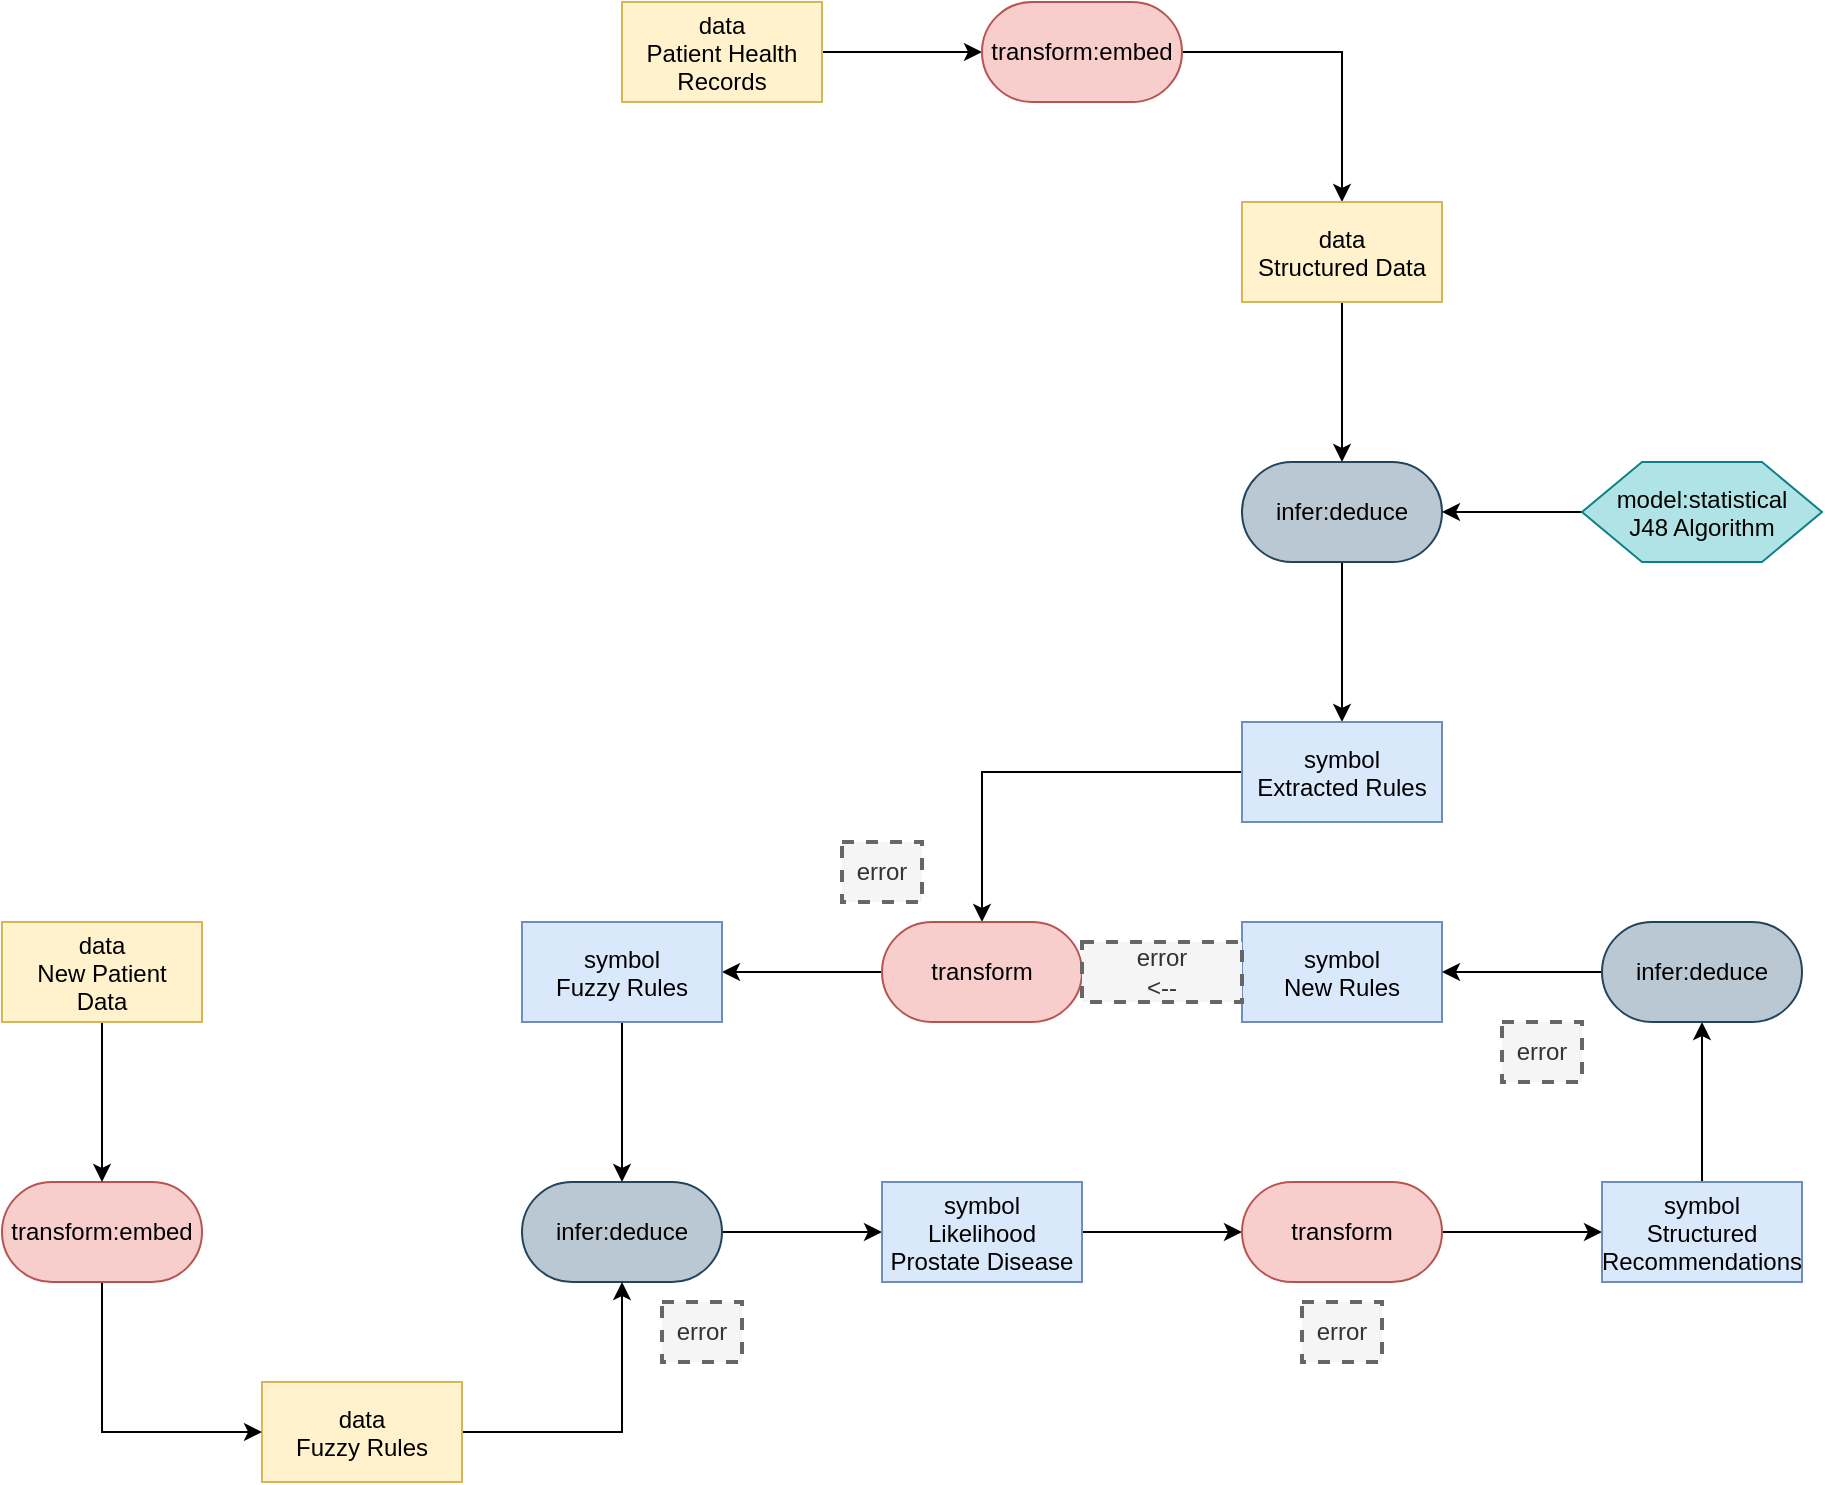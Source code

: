 <mxfile version="27.1.6" pages="2">
  <diagram name="Page-1" id="6t2CfglAitx9H1DpHsWO">
    <mxGraphModel dx="1310" dy="785" grid="1" gridSize="10" guides="1" tooltips="1" connect="1" arrows="1" fold="1" page="1" pageScale="1" pageWidth="3300" pageHeight="4681" math="0" shadow="0">
      <root>
        <mxCell id="0" />
        <mxCell id="1" parent="0" />
        <mxCell id="7NG9NtO2MErQxkC-1M-3-3" style="edgeStyle=orthogonalEdgeStyle;rounded=0;orthogonalLoop=1;jettySize=auto;html=1;entryX=0;entryY=0.5;entryDx=0;entryDy=0;" edge="1" parent="1" source="7NG9NtO2MErQxkC-1M-3-1" target="7NG9NtO2MErQxkC-1M-3-2">
          <mxGeometry relative="1" as="geometry" />
        </mxCell>
        <mxCell id="7NG9NtO2MErQxkC-1M-3-1" value="data&#xa;Patient Health&#xa;Records" style="rectangle;fillColor=#fff2cc;strokeColor=#d6b656;" name="data" vertex="1" parent="1">
          <mxGeometry x="640" y="130" width="100" height="50" as="geometry" />
        </mxCell>
        <mxCell id="7NG9NtO2MErQxkC-1M-3-5" style="edgeStyle=orthogonalEdgeStyle;rounded=0;orthogonalLoop=1;jettySize=auto;html=1;exitX=1;exitY=0.5;exitDx=0;exitDy=0;entryX=0.5;entryY=0;entryDx=0;entryDy=0;" edge="1" parent="1" source="7NG9NtO2MErQxkC-1M-3-2" target="7NG9NtO2MErQxkC-1M-3-4">
          <mxGeometry relative="1" as="geometry" />
        </mxCell>
        <mxCell id="7NG9NtO2MErQxkC-1M-3-2" value="transform:embed" style="rounded=1;whiteSpace=wrap;html=1;arcSize=50;fillColor=#f8cecc;strokeColor=#b85450;" name="transform" vertex="1" parent="1">
          <mxGeometry x="820" y="130" width="100" height="50" as="geometry" />
        </mxCell>
        <mxCell id="7NG9NtO2MErQxkC-1M-3-7" style="edgeStyle=orthogonalEdgeStyle;rounded=0;orthogonalLoop=1;jettySize=auto;html=1;exitX=0.5;exitY=1;exitDx=0;exitDy=0;entryX=0.5;entryY=0;entryDx=0;entryDy=0;" edge="1" parent="1" source="7NG9NtO2MErQxkC-1M-3-4" target="7NG9NtO2MErQxkC-1M-3-6">
          <mxGeometry relative="1" as="geometry" />
        </mxCell>
        <mxCell id="7NG9NtO2MErQxkC-1M-3-4" value="data&#xa;Structured Data" style="rectangle;fillColor=#fff2cc;strokeColor=#d6b656;" name="data" vertex="1" parent="1">
          <mxGeometry x="950" y="230" width="100" height="50" as="geometry" />
        </mxCell>
        <mxCell id="7NG9NtO2MErQxkC-1M-3-11" style="edgeStyle=orthogonalEdgeStyle;rounded=0;orthogonalLoop=1;jettySize=auto;html=1;exitX=0.5;exitY=1;exitDx=0;exitDy=0;entryX=0.5;entryY=0;entryDx=0;entryDy=0;" edge="1" parent="1" source="7NG9NtO2MErQxkC-1M-3-6" target="7NG9NtO2MErQxkC-1M-3-10">
          <mxGeometry relative="1" as="geometry" />
        </mxCell>
        <mxCell id="7NG9NtO2MErQxkC-1M-3-6" value="infer:deduce" style="rounded=1;whiteSpace=wrap;html=1;arcSize=50;fillColor=#bac8d3;strokeColor=#23445d;" name="infer:deduce" vertex="1" parent="1">
          <mxGeometry x="950" y="360" width="100" height="50" as="geometry" />
        </mxCell>
        <mxCell id="7NG9NtO2MErQxkC-1M-3-9" style="edgeStyle=orthogonalEdgeStyle;rounded=0;orthogonalLoop=1;jettySize=auto;html=1;entryX=1;entryY=0.5;entryDx=0;entryDy=0;" edge="1" parent="1" source="7NG9NtO2MErQxkC-1M-3-8" target="7NG9NtO2MErQxkC-1M-3-6">
          <mxGeometry relative="1" as="geometry" />
        </mxCell>
        <mxCell id="7NG9NtO2MErQxkC-1M-3-8" value="model:statistical&#xa;J48 Algorithm" style="shape=hexagon;perimeter=hexagonPerimeter2;fillColor=#b0e3e6;strokeColor=#0e8088;" name="model" vertex="1" parent="1">
          <mxGeometry x="1120" y="360" width="120" height="50" as="geometry" />
        </mxCell>
        <mxCell id="7NG9NtO2MErQxkC-1M-3-22" style="edgeStyle=orthogonalEdgeStyle;rounded=0;orthogonalLoop=1;jettySize=auto;html=1;exitX=0;exitY=0.5;exitDx=0;exitDy=0;entryX=0.5;entryY=0;entryDx=0;entryDy=0;" edge="1" parent="1" source="7NG9NtO2MErQxkC-1M-3-10" target="7NG9NtO2MErQxkC-1M-3-12">
          <mxGeometry relative="1" as="geometry" />
        </mxCell>
        <mxCell id="7NG9NtO2MErQxkC-1M-3-10" value="symbol&#xa;Extracted Rules" style="rectangle;fillColor=#dae8fc;strokeColor=#6c8ebf;" name="symbol" vertex="1" parent="1">
          <mxGeometry x="950" y="490" width="100" height="50" as="geometry" />
        </mxCell>
        <mxCell id="7NG9NtO2MErQxkC-1M-3-18" style="edgeStyle=orthogonalEdgeStyle;rounded=0;orthogonalLoop=1;jettySize=auto;html=1;exitX=0;exitY=0.5;exitDx=0;exitDy=0;entryX=1;entryY=0.5;entryDx=0;entryDy=0;" edge="1" parent="1" source="7NG9NtO2MErQxkC-1M-3-12" target="7NG9NtO2MErQxkC-1M-3-17">
          <mxGeometry relative="1" as="geometry" />
        </mxCell>
        <mxCell id="7NG9NtO2MErQxkC-1M-3-12" value="transform" style="rounded=1;whiteSpace=wrap;html=1;arcSize=50;fillColor=#f8cecc;strokeColor=#b85450;" name="transform" vertex="1" parent="1">
          <mxGeometry x="770" y="590" width="100" height="50" as="geometry" />
        </mxCell>
        <mxCell id="7NG9NtO2MErQxkC-1M-3-14" value="symbol&#xa;New Rules" style="rectangle;fillColor=#dae8fc;strokeColor=#6c8ebf;" name="symbol" vertex="1" parent="1" tooltip="⚠️ Node not part of any valid pattern.">
          <mxGeometry x="950" y="590" width="100" height="50" as="geometry" />
        </mxCell>
        <mxCell id="7NG9NtO2MErQxkC-1M-3-21" style="edgeStyle=orthogonalEdgeStyle;rounded=0;orthogonalLoop=1;jettySize=auto;html=1;exitX=0.5;exitY=1;exitDx=0;exitDy=0;entryX=0.5;entryY=0;entryDx=0;entryDy=0;" edge="1" parent="1" source="7NG9NtO2MErQxkC-1M-3-17" target="7NG9NtO2MErQxkC-1M-3-19">
          <mxGeometry relative="1" as="geometry" />
        </mxCell>
        <mxCell id="7NG9NtO2MErQxkC-1M-3-17" value="symbol&#xa;Fuzzy Rules" style="rectangle;fillColor=#dae8fc;strokeColor=#6c8ebf;" name="symbol" vertex="1" parent="1" tooltip="⚠️ Node not part of any valid pattern.">
          <mxGeometry x="590" y="590" width="100" height="50" as="geometry" />
        </mxCell>
        <mxCell id="7NG9NtO2MErQxkC-1M-3-26" style="edgeStyle=orthogonalEdgeStyle;rounded=0;orthogonalLoop=1;jettySize=auto;html=1;exitX=1;exitY=0.5;exitDx=0;exitDy=0;entryX=0;entryY=0.5;entryDx=0;entryDy=0;" edge="1" parent="1" source="7NG9NtO2MErQxkC-1M-3-19" target="7NG9NtO2MErQxkC-1M-3-24">
          <mxGeometry relative="1" as="geometry" />
        </mxCell>
        <mxCell id="7NG9NtO2MErQxkC-1M-3-19" value="infer:deduce" style="rounded=1;whiteSpace=wrap;html=1;arcSize=50;fillColor=#bac8d3;strokeColor=#23445d;" name="infer:deduce" vertex="1" parent="1" tooltip="⚠️ Node not part of any valid pattern.">
          <mxGeometry x="590" y="720" width="100" height="50" as="geometry" />
        </mxCell>
        <mxCell id="7NG9NtO2MErQxkC-1M-3-36" style="edgeStyle=orthogonalEdgeStyle;rounded=0;orthogonalLoop=1;jettySize=auto;html=1;exitX=1;exitY=0.5;exitDx=0;exitDy=0;entryX=0;entryY=0.5;entryDx=0;entryDy=0;" edge="1" parent="1" source="7NG9NtO2MErQxkC-1M-3-24" target="7NG9NtO2MErQxkC-1M-3-35">
          <mxGeometry relative="1" as="geometry" />
        </mxCell>
        <mxCell id="7NG9NtO2MErQxkC-1M-3-24" value="symbol&#xa;Likelihood&#xa;Prostate Disease" style="rectangle;fillColor=#dae8fc;strokeColor=#6c8ebf;" name="symbol" vertex="1" parent="1" tooltip="⚠️ Node not part of any valid pattern.">
          <mxGeometry x="770" y="720" width="100" height="50" as="geometry" />
        </mxCell>
        <mxCell id="7NG9NtO2MErQxkC-1M-3-28" value="&lt;div&gt;error&lt;/div&gt;&lt;div&gt;&amp;lt;--&lt;/div&gt;" style="text;html=1;align=center;verticalAlign=middle;whiteSpace=wrap;rounded=0;dashed=1;fillColor=#f5f5f5;fontColor=#333333;strokeColor=#666666;strokeWidth=2;" name="text" vertex="1" parent="1">
          <mxGeometry x="870" y="600" width="80" height="30" as="geometry" />
        </mxCell>
        <mxCell id="7NG9NtO2MErQxkC-1M-3-30" style="edgeStyle=orthogonalEdgeStyle;rounded=0;orthogonalLoop=1;jettySize=auto;html=1;exitX=1;exitY=0.5;exitDx=0;exitDy=0;entryX=0.5;entryY=1;entryDx=0;entryDy=0;" edge="1" parent="1" source="7NG9NtO2MErQxkC-1M-3-29" target="7NG9NtO2MErQxkC-1M-3-19">
          <mxGeometry relative="1" as="geometry" />
        </mxCell>
        <mxCell id="7NG9NtO2MErQxkC-1M-3-29" value="data&#xa;Fuzzy Rules" style="rectangle;fillColor=#fff2cc;strokeColor=#d6b656;" name="data" vertex="1" parent="1" tooltip="⚠️ Node not part of any valid pattern.">
          <mxGeometry x="460" y="820" width="100" height="50" as="geometry" />
        </mxCell>
        <mxCell id="7NG9NtO2MErQxkC-1M-3-32" style="edgeStyle=orthogonalEdgeStyle;rounded=0;orthogonalLoop=1;jettySize=auto;html=1;exitX=0.5;exitY=1;exitDx=0;exitDy=0;entryX=0;entryY=0.5;entryDx=0;entryDy=0;" edge="1" parent="1" source="7NG9NtO2MErQxkC-1M-3-31" target="7NG9NtO2MErQxkC-1M-3-29">
          <mxGeometry relative="1" as="geometry" />
        </mxCell>
        <mxCell id="7NG9NtO2MErQxkC-1M-3-31" value="transform:embed" style="rounded=1;whiteSpace=wrap;html=1;arcSize=50;fillColor=#f8cecc;strokeColor=#b85450;" name="transform" vertex="1" parent="1">
          <mxGeometry x="330" y="720" width="100" height="50" as="geometry" />
        </mxCell>
        <mxCell id="7NG9NtO2MErQxkC-1M-3-34" style="edgeStyle=orthogonalEdgeStyle;rounded=0;orthogonalLoop=1;jettySize=auto;html=1;exitX=0.5;exitY=1;exitDx=0;exitDy=0;entryX=0.5;entryY=0;entryDx=0;entryDy=0;" edge="1" parent="1" source="7NG9NtO2MErQxkC-1M-3-33" target="7NG9NtO2MErQxkC-1M-3-31">
          <mxGeometry relative="1" as="geometry" />
        </mxCell>
        <mxCell id="7NG9NtO2MErQxkC-1M-3-33" value="data&#xa;New Patient&#xa;Data" style="rectangle;fillColor=#fff2cc;strokeColor=#d6b656;" name="data" vertex="1" parent="1">
          <mxGeometry x="330" y="590" width="100" height="50" as="geometry" />
        </mxCell>
        <mxCell id="7NG9NtO2MErQxkC-1M-3-38" style="edgeStyle=orthogonalEdgeStyle;rounded=0;orthogonalLoop=1;jettySize=auto;html=1;exitX=1;exitY=0.5;exitDx=0;exitDy=0;entryX=0;entryY=0.5;entryDx=0;entryDy=0;" edge="1" parent="1" source="7NG9NtO2MErQxkC-1M-3-35" target="7NG9NtO2MErQxkC-1M-3-37">
          <mxGeometry relative="1" as="geometry" />
        </mxCell>
        <mxCell id="7NG9NtO2MErQxkC-1M-3-35" value="transform" style="rounded=1;whiteSpace=wrap;html=1;arcSize=50;fillColor=#f8cecc;strokeColor=#b85450;" name="transform" vertex="1" parent="1">
          <mxGeometry x="950" y="720" width="100" height="50" as="geometry" />
        </mxCell>
        <mxCell id="7NG9NtO2MErQxkC-1M-3-40" style="edgeStyle=orthogonalEdgeStyle;rounded=0;orthogonalLoop=1;jettySize=auto;html=1;exitX=0.5;exitY=0;exitDx=0;exitDy=0;entryX=0.5;entryY=1;entryDx=0;entryDy=0;" edge="1" parent="1" source="7NG9NtO2MErQxkC-1M-3-37" target="7NG9NtO2MErQxkC-1M-3-39">
          <mxGeometry relative="1" as="geometry" />
        </mxCell>
        <mxCell id="7NG9NtO2MErQxkC-1M-3-37" value="symbol&#xa;Structured&#xa;Recommendations" style="rectangle;fillColor=#dae8fc;strokeColor=#6c8ebf;" name="symbol" vertex="1" parent="1" tooltip="⚠️ Node not part of any valid pattern.">
          <mxGeometry x="1130" y="720" width="100" height="50" as="geometry" />
        </mxCell>
        <mxCell id="7NG9NtO2MErQxkC-1M-3-41" style="edgeStyle=orthogonalEdgeStyle;rounded=0;orthogonalLoop=1;jettySize=auto;html=1;exitX=0;exitY=0.5;exitDx=0;exitDy=0;entryX=1;entryY=0.5;entryDx=0;entryDy=0;" edge="1" parent="1" source="7NG9NtO2MErQxkC-1M-3-39" target="7NG9NtO2MErQxkC-1M-3-14">
          <mxGeometry relative="1" as="geometry" />
        </mxCell>
        <mxCell id="7NG9NtO2MErQxkC-1M-3-39" value="infer:deduce" style="rounded=1;whiteSpace=wrap;html=1;arcSize=50;fillColor=#bac8d3;strokeColor=#23445d;" name="infer:deduce" vertex="1" parent="1" tooltip="⚠️ Node not part of any valid pattern.">
          <mxGeometry x="1130" y="590" width="100" height="50" as="geometry" />
        </mxCell>
        <mxCell id="7NG9NtO2MErQxkC-1M-3-42" value="error" style="text;html=1;align=center;verticalAlign=middle;whiteSpace=wrap;rounded=0;dashed=1;fillColor=#f5f5f5;fontColor=#333333;strokeColor=#666666;strokeWidth=2;" name="text" vertex="1" parent="1">
          <mxGeometry x="750" y="550" width="40" height="30" as="geometry" />
        </mxCell>
        <mxCell id="7NG9NtO2MErQxkC-1M-3-43" value="error" style="text;html=1;align=center;verticalAlign=middle;whiteSpace=wrap;rounded=0;dashed=1;fillColor=#f5f5f5;fontColor=#333333;strokeColor=#666666;strokeWidth=2;" name="text" vertex="1" parent="1">
          <mxGeometry x="660" y="780" width="40" height="30" as="geometry" />
        </mxCell>
        <mxCell id="7NG9NtO2MErQxkC-1M-3-44" value="error" style="text;html=1;align=center;verticalAlign=middle;whiteSpace=wrap;rounded=0;dashed=1;fillColor=#f5f5f5;fontColor=#333333;strokeColor=#666666;strokeWidth=2;" name="text" vertex="1" parent="1">
          <mxGeometry x="980" y="780" width="40" height="30" as="geometry" />
        </mxCell>
        <mxCell id="7NG9NtO2MErQxkC-1M-3-45" value="error" style="text;html=1;align=center;verticalAlign=middle;whiteSpace=wrap;rounded=0;dashed=1;fillColor=#f5f5f5;fontColor=#333333;strokeColor=#666666;strokeWidth=2;" name="text" vertex="1" parent="1">
          <mxGeometry x="1080" y="640" width="40" height="30" as="geometry" />
        </mxCell>
      </root>
    </mxGraphModel>
  </diagram>
  <diagram name="Copy of Page-1" id="HFAZ8_zo9XLi9XMA2R8X">
    <mxGraphModel dx="786" dy="471" grid="1" gridSize="10" guides="1" tooltips="1" connect="1" arrows="1" fold="1" page="1" pageScale="1" pageWidth="3300" pageHeight="4681" math="0" shadow="0">
      <root>
        <mxCell id="kK5_THdR9xT0_4L1HoEw-0" />
        <mxCell id="kK5_THdR9xT0_4L1HoEw-1" parent="kK5_THdR9xT0_4L1HoEw-0" />
        <mxCell id="kK5_THdR9xT0_4L1HoEw-2" style="edgeStyle=orthogonalEdgeStyle;rounded=0;orthogonalLoop=1;jettySize=auto;html=1;entryX=0;entryY=0.5;entryDx=0;entryDy=0;" edge="1" parent="kK5_THdR9xT0_4L1HoEw-1" source="kK5_THdR9xT0_4L1HoEw-3" target="kK5_THdR9xT0_4L1HoEw-5">
          <mxGeometry relative="1" as="geometry" />
        </mxCell>
        <mxCell id="kK5_THdR9xT0_4L1HoEw-3" value="data&#xa;Patient Health&#xa;Records" style="rectangle;fillColor=#fff2cc;strokeColor=#d6b656;" name="data" vertex="1" parent="kK5_THdR9xT0_4L1HoEw-1">
          <mxGeometry x="640" y="130" width="100" height="50" as="geometry" />
        </mxCell>
        <mxCell id="kK5_THdR9xT0_4L1HoEw-4" style="edgeStyle=orthogonalEdgeStyle;rounded=0;orthogonalLoop=1;jettySize=auto;html=1;exitX=1;exitY=0.5;exitDx=0;exitDy=0;entryX=0.5;entryY=0;entryDx=0;entryDy=0;" edge="1" parent="kK5_THdR9xT0_4L1HoEw-1" source="kK5_THdR9xT0_4L1HoEw-5" target="kK5_THdR9xT0_4L1HoEw-7">
          <mxGeometry relative="1" as="geometry" />
        </mxCell>
        <mxCell id="kK5_THdR9xT0_4L1HoEw-5" value="transform:embed" style="rounded=1;whiteSpace=wrap;html=1;arcSize=50;fillColor=#f8cecc;strokeColor=#b85450;" name="transform" vertex="1" parent="kK5_THdR9xT0_4L1HoEw-1">
          <mxGeometry x="820" y="130" width="100" height="50" as="geometry" />
        </mxCell>
        <mxCell id="kK5_THdR9xT0_4L1HoEw-6" style="edgeStyle=orthogonalEdgeStyle;rounded=0;orthogonalLoop=1;jettySize=auto;html=1;exitX=0.5;exitY=1;exitDx=0;exitDy=0;entryX=0.5;entryY=0;entryDx=0;entryDy=0;" edge="1" parent="kK5_THdR9xT0_4L1HoEw-1" source="kK5_THdR9xT0_4L1HoEw-7" target="kK5_THdR9xT0_4L1HoEw-9">
          <mxGeometry relative="1" as="geometry" />
        </mxCell>
        <mxCell id="kK5_THdR9xT0_4L1HoEw-7" value="data&#xa;Structured Data" style="rectangle;fillColor=#fff2cc;strokeColor=#d6b656;" name="data" vertex="1" parent="kK5_THdR9xT0_4L1HoEw-1">
          <mxGeometry x="950" y="230" width="100" height="50" as="geometry" />
        </mxCell>
        <mxCell id="kK5_THdR9xT0_4L1HoEw-8" style="edgeStyle=orthogonalEdgeStyle;rounded=0;orthogonalLoop=1;jettySize=auto;html=1;exitX=0.5;exitY=1;exitDx=0;exitDy=0;entryX=0.5;entryY=0;entryDx=0;entryDy=0;" edge="1" parent="kK5_THdR9xT0_4L1HoEw-1" source="kK5_THdR9xT0_4L1HoEw-9" target="kK5_THdR9xT0_4L1HoEw-13">
          <mxGeometry relative="1" as="geometry" />
        </mxCell>
        <mxCell id="kK5_THdR9xT0_4L1HoEw-9" value="infer:deduce" style="rounded=1;whiteSpace=wrap;html=1;arcSize=50;fillColor=#bac8d3;strokeColor=#23445d;" name="infer:deduce" vertex="1" parent="kK5_THdR9xT0_4L1HoEw-1">
          <mxGeometry x="950" y="360" width="100" height="50" as="geometry" />
        </mxCell>
        <mxCell id="kK5_THdR9xT0_4L1HoEw-10" style="edgeStyle=orthogonalEdgeStyle;rounded=0;orthogonalLoop=1;jettySize=auto;html=1;entryX=1;entryY=0.5;entryDx=0;entryDy=0;" edge="1" parent="kK5_THdR9xT0_4L1HoEw-1" source="kK5_THdR9xT0_4L1HoEw-11" target="kK5_THdR9xT0_4L1HoEw-9">
          <mxGeometry relative="1" as="geometry" />
        </mxCell>
        <mxCell id="kK5_THdR9xT0_4L1HoEw-11" value="model:statistical&#xa;J48 Algorithm" style="shape=hexagon;perimeter=hexagonPerimeter2;fillColor=#b0e3e6;strokeColor=#0e8088;" name="model" vertex="1" parent="kK5_THdR9xT0_4L1HoEw-1">
          <mxGeometry x="1120" y="360" width="120" height="50" as="geometry" />
        </mxCell>
        <mxCell id="kK5_THdR9xT0_4L1HoEw-12" style="edgeStyle=orthogonalEdgeStyle;rounded=0;orthogonalLoop=1;jettySize=auto;html=1;exitX=0;exitY=0.5;exitDx=0;exitDy=0;entryX=0.5;entryY=0;entryDx=0;entryDy=0;" edge="1" parent="kK5_THdR9xT0_4L1HoEw-1" source="kK5_THdR9xT0_4L1HoEw-13" target="kK5_THdR9xT0_4L1HoEw-15">
          <mxGeometry relative="1" as="geometry" />
        </mxCell>
        <mxCell id="kK5_THdR9xT0_4L1HoEw-13" value="symbol&#xa;Extracted Rules" style="rectangle;fillColor=#dae8fc;strokeColor=#6c8ebf;" name="symbol" vertex="1" parent="kK5_THdR9xT0_4L1HoEw-1">
          <mxGeometry x="950" y="490" width="100" height="50" as="geometry" />
        </mxCell>
        <mxCell id="kK5_THdR9xT0_4L1HoEw-14" style="edgeStyle=orthogonalEdgeStyle;rounded=0;orthogonalLoop=1;jettySize=auto;html=1;exitX=0;exitY=0.5;exitDx=0;exitDy=0;entryX=1;entryY=0.5;entryDx=0;entryDy=0;" edge="1" parent="kK5_THdR9xT0_4L1HoEw-1" source="kK5_THdR9xT0_4L1HoEw-15" target="kK5_THdR9xT0_4L1HoEw-18">
          <mxGeometry relative="1" as="geometry" />
        </mxCell>
        <mxCell id="kK5_THdR9xT0_4L1HoEw-15" value="transform" style="rounded=1;whiteSpace=wrap;html=1;arcSize=50;fillColor=#f8cecc;strokeColor=#b85450;" name="transform" vertex="1" parent="kK5_THdR9xT0_4L1HoEw-1">
          <mxGeometry x="770" y="590" width="100" height="50" as="geometry" />
        </mxCell>
        <mxCell id="kK5_THdR9xT0_4L1HoEw-16" value="symbol&#xa;New Rules" style="rectangle;fillColor=#dae8fc;strokeColor=#6c8ebf;" name="symbol" vertex="1" tooltip="⚠️ Node not part of any valid pattern." parent="kK5_THdR9xT0_4L1HoEw-1">
          <mxGeometry x="950" y="590" width="100" height="50" as="geometry" />
        </mxCell>
        <mxCell id="kK5_THdR9xT0_4L1HoEw-17" style="edgeStyle=orthogonalEdgeStyle;rounded=0;orthogonalLoop=1;jettySize=auto;html=1;exitX=0.5;exitY=1;exitDx=0;exitDy=0;entryX=0.5;entryY=0;entryDx=0;entryDy=0;" edge="1" parent="kK5_THdR9xT0_4L1HoEw-1" source="kK5_THdR9xT0_4L1HoEw-18" target="kK5_THdR9xT0_4L1HoEw-20">
          <mxGeometry relative="1" as="geometry" />
        </mxCell>
        <mxCell id="kK5_THdR9xT0_4L1HoEw-18" value="symbol&#xa;Fuzzy Rules" style="rectangle;fillColor=#dae8fc;strokeColor=#6c8ebf;" name="symbol" vertex="1" tooltip="⚠️ Node not part of any valid pattern." parent="kK5_THdR9xT0_4L1HoEw-1">
          <mxGeometry x="590" y="590" width="100" height="50" as="geometry" />
        </mxCell>
        <mxCell id="kK5_THdR9xT0_4L1HoEw-19" style="edgeStyle=orthogonalEdgeStyle;rounded=0;orthogonalLoop=1;jettySize=auto;html=1;exitX=1;exitY=0.5;exitDx=0;exitDy=0;entryX=0;entryY=0.5;entryDx=0;entryDy=0;" edge="1" parent="kK5_THdR9xT0_4L1HoEw-1" source="kK5_THdR9xT0_4L1HoEw-20" target="kK5_THdR9xT0_4L1HoEw-22">
          <mxGeometry relative="1" as="geometry" />
        </mxCell>
        <mxCell id="kK5_THdR9xT0_4L1HoEw-20" value="infer:deduce" style="rounded=1;whiteSpace=wrap;html=1;arcSize=50;fillColor=#bac8d3;strokeColor=#23445d;" name="infer:deduce" vertex="1" tooltip="⚠️ Node not part of any valid pattern." parent="kK5_THdR9xT0_4L1HoEw-1">
          <mxGeometry x="590" y="720" width="100" height="50" as="geometry" />
        </mxCell>
        <mxCell id="kK5_THdR9xT0_4L1HoEw-21" style="edgeStyle=orthogonalEdgeStyle;rounded=0;orthogonalLoop=1;jettySize=auto;html=1;exitX=1;exitY=0.5;exitDx=0;exitDy=0;entryX=0;entryY=0.5;entryDx=0;entryDy=0;" edge="1" parent="kK5_THdR9xT0_4L1HoEw-1" source="kK5_THdR9xT0_4L1HoEw-22" target="kK5_THdR9xT0_4L1HoEw-31">
          <mxGeometry relative="1" as="geometry" />
        </mxCell>
        <mxCell id="kK5_THdR9xT0_4L1HoEw-22" value="symbol&#xa;Likelihood&#xa;Prostate Disease" style="rectangle;fillColor=#dae8fc;strokeColor=#6c8ebf;" name="symbol" vertex="1" tooltip="⚠️ Node not part of any valid pattern." parent="kK5_THdR9xT0_4L1HoEw-1">
          <mxGeometry x="770" y="720" width="100" height="50" as="geometry" />
        </mxCell>
        <mxCell id="kK5_THdR9xT0_4L1HoEw-23" value="&lt;div&gt;error&lt;/div&gt;&lt;div&gt;&amp;lt;--&lt;/div&gt;" style="text;html=1;align=center;verticalAlign=middle;whiteSpace=wrap;rounded=0;dashed=1;fillColor=#f5f5f5;fontColor=#333333;strokeColor=#666666;strokeWidth=2;" name="text" vertex="1" parent="kK5_THdR9xT0_4L1HoEw-1">
          <mxGeometry x="870" y="600" width="80" height="30" as="geometry" />
        </mxCell>
        <mxCell id="kK5_THdR9xT0_4L1HoEw-24" style="edgeStyle=orthogonalEdgeStyle;rounded=0;orthogonalLoop=1;jettySize=auto;html=1;exitX=1;exitY=0.5;exitDx=0;exitDy=0;entryX=0.5;entryY=1;entryDx=0;entryDy=0;" edge="1" parent="kK5_THdR9xT0_4L1HoEw-1" source="kK5_THdR9xT0_4L1HoEw-25" target="kK5_THdR9xT0_4L1HoEw-20">
          <mxGeometry relative="1" as="geometry" />
        </mxCell>
        <mxCell id="kK5_THdR9xT0_4L1HoEw-25" value="data&#xa;Fuzzy Rules" style="rectangle;fillColor=#fff2cc;strokeColor=#d6b656;" name="data" vertex="1" tooltip="⚠️ Node not part of any valid pattern." parent="kK5_THdR9xT0_4L1HoEw-1">
          <mxGeometry x="460" y="820" width="100" height="50" as="geometry" />
        </mxCell>
        <mxCell id="kK5_THdR9xT0_4L1HoEw-26" style="edgeStyle=orthogonalEdgeStyle;rounded=0;orthogonalLoop=1;jettySize=auto;html=1;exitX=0.5;exitY=1;exitDx=0;exitDy=0;entryX=0;entryY=0.5;entryDx=0;entryDy=0;" edge="1" parent="kK5_THdR9xT0_4L1HoEw-1" source="kK5_THdR9xT0_4L1HoEw-27" target="kK5_THdR9xT0_4L1HoEw-25">
          <mxGeometry relative="1" as="geometry" />
        </mxCell>
        <mxCell id="kK5_THdR9xT0_4L1HoEw-27" value="transform:embed" style="rounded=1;whiteSpace=wrap;html=1;arcSize=50;fillColor=#f8cecc;strokeColor=#b85450;" name="transform" vertex="1" parent="kK5_THdR9xT0_4L1HoEw-1">
          <mxGeometry x="330" y="720" width="100" height="50" as="geometry" />
        </mxCell>
        <mxCell id="kK5_THdR9xT0_4L1HoEw-28" style="edgeStyle=orthogonalEdgeStyle;rounded=0;orthogonalLoop=1;jettySize=auto;html=1;exitX=0.5;exitY=1;exitDx=0;exitDy=0;entryX=0.5;entryY=0;entryDx=0;entryDy=0;" edge="1" parent="kK5_THdR9xT0_4L1HoEw-1" source="kK5_THdR9xT0_4L1HoEw-29" target="kK5_THdR9xT0_4L1HoEw-27">
          <mxGeometry relative="1" as="geometry" />
        </mxCell>
        <mxCell id="kK5_THdR9xT0_4L1HoEw-29" value="data&#xa;New Patient&#xa;Data" style="rectangle;fillColor=#fff2cc;strokeColor=#d6b656;" name="data" vertex="1" parent="kK5_THdR9xT0_4L1HoEw-1">
          <mxGeometry x="330" y="590" width="100" height="50" as="geometry" />
        </mxCell>
        <mxCell id="kK5_THdR9xT0_4L1HoEw-30" style="edgeStyle=orthogonalEdgeStyle;rounded=0;orthogonalLoop=1;jettySize=auto;html=1;exitX=1;exitY=0.5;exitDx=0;exitDy=0;entryX=0;entryY=0.5;entryDx=0;entryDy=0;" edge="1" parent="kK5_THdR9xT0_4L1HoEw-1" source="kK5_THdR9xT0_4L1HoEw-31" target="kK5_THdR9xT0_4L1HoEw-33">
          <mxGeometry relative="1" as="geometry" />
        </mxCell>
        <mxCell id="kK5_THdR9xT0_4L1HoEw-31" value="transform" style="rounded=1;whiteSpace=wrap;html=1;arcSize=50;fillColor=#f8cecc;strokeColor=#b85450;" name="transform" vertex="1" parent="kK5_THdR9xT0_4L1HoEw-1">
          <mxGeometry x="950" y="720" width="100" height="50" as="geometry" />
        </mxCell>
        <mxCell id="kK5_THdR9xT0_4L1HoEw-32" style="edgeStyle=orthogonalEdgeStyle;rounded=0;orthogonalLoop=1;jettySize=auto;html=1;exitX=0.5;exitY=0;exitDx=0;exitDy=0;entryX=0.5;entryY=1;entryDx=0;entryDy=0;" edge="1" parent="kK5_THdR9xT0_4L1HoEw-1" source="kK5_THdR9xT0_4L1HoEw-33" target="kK5_THdR9xT0_4L1HoEw-35">
          <mxGeometry relative="1" as="geometry" />
        </mxCell>
        <mxCell id="kK5_THdR9xT0_4L1HoEw-33" value="symbol&#xa;Structured&#xa;Recommendations" style="rectangle;fillColor=#dae8fc;strokeColor=#6c8ebf;" name="symbol" vertex="1" tooltip="⚠️ Node not part of any valid pattern." parent="kK5_THdR9xT0_4L1HoEw-1">
          <mxGeometry x="1130" y="720" width="100" height="50" as="geometry" />
        </mxCell>
        <mxCell id="kK5_THdR9xT0_4L1HoEw-34" style="edgeStyle=orthogonalEdgeStyle;rounded=0;orthogonalLoop=1;jettySize=auto;html=1;exitX=0;exitY=0.5;exitDx=0;exitDy=0;entryX=1;entryY=0.5;entryDx=0;entryDy=0;" edge="1" parent="kK5_THdR9xT0_4L1HoEw-1" source="kK5_THdR9xT0_4L1HoEw-35" target="kK5_THdR9xT0_4L1HoEw-16">
          <mxGeometry relative="1" as="geometry" />
        </mxCell>
        <mxCell id="kK5_THdR9xT0_4L1HoEw-35" value="infer:deduce" style="rounded=1;whiteSpace=wrap;html=1;arcSize=50;fillColor=#bac8d3;strokeColor=#23445d;" name="infer:deduce" vertex="1" tooltip="⚠️ Node not part of any valid pattern." parent="kK5_THdR9xT0_4L1HoEw-1">
          <mxGeometry x="1130" y="590" width="100" height="50" as="geometry" />
        </mxCell>
        <mxCell id="kK5_THdR9xT0_4L1HoEw-36" value="error" style="text;html=1;align=center;verticalAlign=middle;whiteSpace=wrap;rounded=0;dashed=1;fillColor=#f5f5f5;fontColor=#333333;strokeColor=#666666;strokeWidth=2;" name="text" vertex="1" parent="kK5_THdR9xT0_4L1HoEw-1">
          <mxGeometry x="750" y="550" width="40" height="30" as="geometry" />
        </mxCell>
        <mxCell id="kK5_THdR9xT0_4L1HoEw-37" value="error" style="text;html=1;align=center;verticalAlign=middle;whiteSpace=wrap;rounded=0;dashed=1;fillColor=#f5f5f5;fontColor=#333333;strokeColor=#666666;strokeWidth=2;" name="text" vertex="1" parent="kK5_THdR9xT0_4L1HoEw-1">
          <mxGeometry x="660" y="780" width="40" height="30" as="geometry" />
        </mxCell>
        <mxCell id="kK5_THdR9xT0_4L1HoEw-38" value="error" style="text;html=1;align=center;verticalAlign=middle;whiteSpace=wrap;rounded=0;dashed=1;fillColor=#f5f5f5;fontColor=#333333;strokeColor=#666666;strokeWidth=2;" name="text" vertex="1" parent="kK5_THdR9xT0_4L1HoEw-1">
          <mxGeometry x="980" y="780" width="40" height="30" as="geometry" />
        </mxCell>
        <mxCell id="kK5_THdR9xT0_4L1HoEw-39" value="error" style="text;html=1;align=center;verticalAlign=middle;whiteSpace=wrap;rounded=0;dashed=1;fillColor=#f5f5f5;fontColor=#333333;strokeColor=#666666;strokeWidth=2;" name="text" vertex="1" parent="kK5_THdR9xT0_4L1HoEw-1">
          <mxGeometry x="1080" y="640" width="40" height="30" as="geometry" />
        </mxCell>
      </root>
    </mxGraphModel>
  </diagram>
</mxfile>
